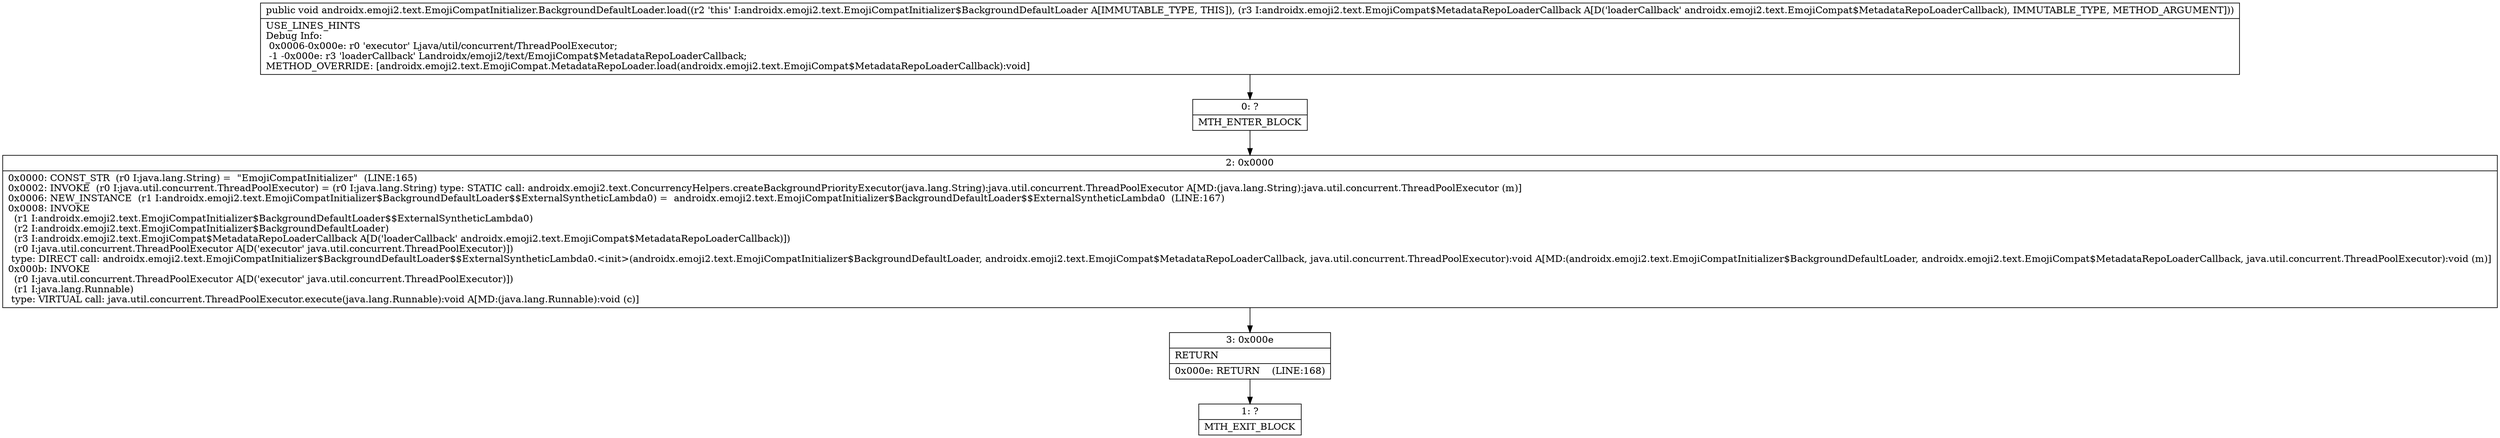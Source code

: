 digraph "CFG forandroidx.emoji2.text.EmojiCompatInitializer.BackgroundDefaultLoader.load(Landroidx\/emoji2\/text\/EmojiCompat$MetadataRepoLoaderCallback;)V" {
Node_0 [shape=record,label="{0\:\ ?|MTH_ENTER_BLOCK\l}"];
Node_2 [shape=record,label="{2\:\ 0x0000|0x0000: CONST_STR  (r0 I:java.lang.String) =  \"EmojiCompatInitializer\"  (LINE:165)\l0x0002: INVOKE  (r0 I:java.util.concurrent.ThreadPoolExecutor) = (r0 I:java.lang.String) type: STATIC call: androidx.emoji2.text.ConcurrencyHelpers.createBackgroundPriorityExecutor(java.lang.String):java.util.concurrent.ThreadPoolExecutor A[MD:(java.lang.String):java.util.concurrent.ThreadPoolExecutor (m)]\l0x0006: NEW_INSTANCE  (r1 I:androidx.emoji2.text.EmojiCompatInitializer$BackgroundDefaultLoader$$ExternalSyntheticLambda0) =  androidx.emoji2.text.EmojiCompatInitializer$BackgroundDefaultLoader$$ExternalSyntheticLambda0  (LINE:167)\l0x0008: INVOKE  \l  (r1 I:androidx.emoji2.text.EmojiCompatInitializer$BackgroundDefaultLoader$$ExternalSyntheticLambda0)\l  (r2 I:androidx.emoji2.text.EmojiCompatInitializer$BackgroundDefaultLoader)\l  (r3 I:androidx.emoji2.text.EmojiCompat$MetadataRepoLoaderCallback A[D('loaderCallback' androidx.emoji2.text.EmojiCompat$MetadataRepoLoaderCallback)])\l  (r0 I:java.util.concurrent.ThreadPoolExecutor A[D('executor' java.util.concurrent.ThreadPoolExecutor)])\l type: DIRECT call: androidx.emoji2.text.EmojiCompatInitializer$BackgroundDefaultLoader$$ExternalSyntheticLambda0.\<init\>(androidx.emoji2.text.EmojiCompatInitializer$BackgroundDefaultLoader, androidx.emoji2.text.EmojiCompat$MetadataRepoLoaderCallback, java.util.concurrent.ThreadPoolExecutor):void A[MD:(androidx.emoji2.text.EmojiCompatInitializer$BackgroundDefaultLoader, androidx.emoji2.text.EmojiCompat$MetadataRepoLoaderCallback, java.util.concurrent.ThreadPoolExecutor):void (m)]\l0x000b: INVOKE  \l  (r0 I:java.util.concurrent.ThreadPoolExecutor A[D('executor' java.util.concurrent.ThreadPoolExecutor)])\l  (r1 I:java.lang.Runnable)\l type: VIRTUAL call: java.util.concurrent.ThreadPoolExecutor.execute(java.lang.Runnable):void A[MD:(java.lang.Runnable):void (c)]\l}"];
Node_3 [shape=record,label="{3\:\ 0x000e|RETURN\l|0x000e: RETURN    (LINE:168)\l}"];
Node_1 [shape=record,label="{1\:\ ?|MTH_EXIT_BLOCK\l}"];
MethodNode[shape=record,label="{public void androidx.emoji2.text.EmojiCompatInitializer.BackgroundDefaultLoader.load((r2 'this' I:androidx.emoji2.text.EmojiCompatInitializer$BackgroundDefaultLoader A[IMMUTABLE_TYPE, THIS]), (r3 I:androidx.emoji2.text.EmojiCompat$MetadataRepoLoaderCallback A[D('loaderCallback' androidx.emoji2.text.EmojiCompat$MetadataRepoLoaderCallback), IMMUTABLE_TYPE, METHOD_ARGUMENT]))  | USE_LINES_HINTS\lDebug Info:\l  0x0006\-0x000e: r0 'executor' Ljava\/util\/concurrent\/ThreadPoolExecutor;\l  \-1 \-0x000e: r3 'loaderCallback' Landroidx\/emoji2\/text\/EmojiCompat$MetadataRepoLoaderCallback;\lMETHOD_OVERRIDE: [androidx.emoji2.text.EmojiCompat.MetadataRepoLoader.load(androidx.emoji2.text.EmojiCompat$MetadataRepoLoaderCallback):void]\l}"];
MethodNode -> Node_0;Node_0 -> Node_2;
Node_2 -> Node_3;
Node_3 -> Node_1;
}

